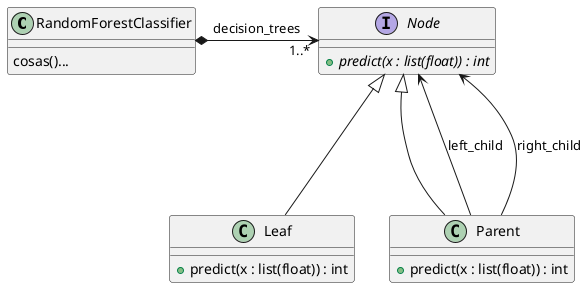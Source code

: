 @startuml
class RandomForestClassifier {
cosas()...
}

interface Node {
{abstract} +predict(x : list(float)) : int
}

class Leaf {
+predict(x : list(float)) : int
}

class Parent {
+predict(x : list(float)) : int
}

RandomForestClassifier *-right-> "1..*" Node : decision_trees
Leaf -up--|> Node
Parent -up--|> Node
Parent ---> Node : left_child
Parent ---> Node : right_child

@enduml